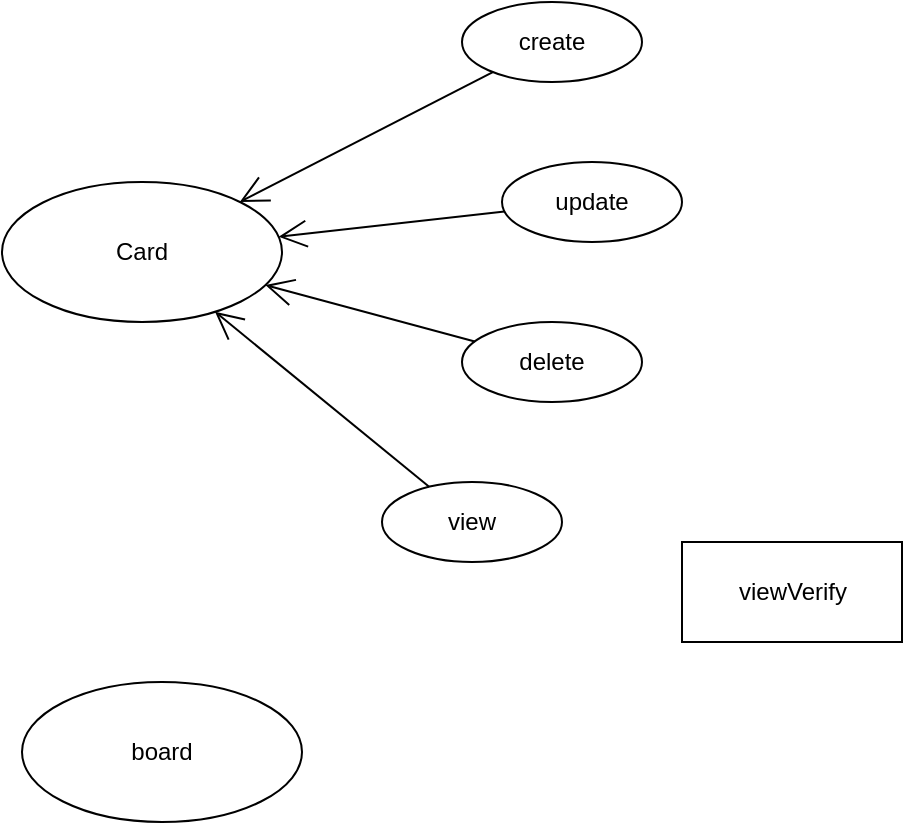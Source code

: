 <mxfile version="13.5.9" type="github">
  <diagram id="MPJT4lrM8RBFGehcGzrI" name="第 1 页">
    <mxGraphModel dx="1422" dy="805" grid="1" gridSize="10" guides="1" tooltips="1" connect="1" arrows="1" fold="1" page="1" pageScale="1" pageWidth="827" pageHeight="1169" math="0" shadow="0">
      <root>
        <mxCell id="0" />
        <mxCell id="1" parent="0" />
        <mxCell id="D558ar1qQZn3TUELk2UQ-4" value="Card" style="ellipse;whiteSpace=wrap;html=1;" parent="1" vertex="1">
          <mxGeometry x="60" y="290" width="140" height="70" as="geometry" />
        </mxCell>
        <mxCell id="D558ar1qQZn3TUELk2UQ-5" value="board" style="ellipse;whiteSpace=wrap;html=1;" parent="1" vertex="1">
          <mxGeometry x="70" y="540" width="140" height="70" as="geometry" />
        </mxCell>
        <mxCell id="D558ar1qQZn3TUELk2UQ-6" value="create" style="ellipse;whiteSpace=wrap;html=1;" parent="1" vertex="1">
          <mxGeometry x="290" y="200" width="90" height="40" as="geometry" />
        </mxCell>
        <mxCell id="D558ar1qQZn3TUELk2UQ-7" value="update" style="ellipse;whiteSpace=wrap;html=1;" parent="1" vertex="1">
          <mxGeometry x="310" y="280" width="90" height="40" as="geometry" />
        </mxCell>
        <mxCell id="D558ar1qQZn3TUELk2UQ-9" value="delete" style="ellipse;whiteSpace=wrap;html=1;" parent="1" vertex="1">
          <mxGeometry x="290" y="360" width="90" height="40" as="geometry" />
        </mxCell>
        <mxCell id="D558ar1qQZn3TUELk2UQ-11" value="view" style="ellipse;whiteSpace=wrap;html=1;" parent="1" vertex="1">
          <mxGeometry x="250" y="440" width="90" height="40" as="geometry" />
        </mxCell>
        <mxCell id="D558ar1qQZn3TUELk2UQ-12" value="" style="endArrow=open;endFill=1;endSize=12;html=1;" parent="1" source="D558ar1qQZn3TUELk2UQ-9" target="D558ar1qQZn3TUELk2UQ-4" edge="1">
          <mxGeometry width="160" relative="1" as="geometry">
            <mxPoint x="330" y="410" as="sourcePoint" />
            <mxPoint x="490" y="410" as="targetPoint" />
          </mxGeometry>
        </mxCell>
        <mxCell id="D558ar1qQZn3TUELk2UQ-13" value="" style="endArrow=open;endFill=1;endSize=12;html=1;" parent="1" source="D558ar1qQZn3TUELk2UQ-11" target="D558ar1qQZn3TUELk2UQ-4" edge="1">
          <mxGeometry width="160" relative="1" as="geometry">
            <mxPoint x="330" y="410" as="sourcePoint" />
            <mxPoint x="490" y="410" as="targetPoint" />
          </mxGeometry>
        </mxCell>
        <mxCell id="D558ar1qQZn3TUELk2UQ-14" value="" style="endArrow=open;endFill=1;endSize=12;html=1;" parent="1" source="D558ar1qQZn3TUELk2UQ-7" target="D558ar1qQZn3TUELk2UQ-4" edge="1">
          <mxGeometry width="160" relative="1" as="geometry">
            <mxPoint x="330" y="410" as="sourcePoint" />
            <mxPoint x="490" y="410" as="targetPoint" />
          </mxGeometry>
        </mxCell>
        <mxCell id="D558ar1qQZn3TUELk2UQ-15" value="" style="endArrow=open;endFill=1;endSize=12;html=1;" parent="1" source="D558ar1qQZn3TUELk2UQ-6" target="D558ar1qQZn3TUELk2UQ-4" edge="1">
          <mxGeometry width="160" relative="1" as="geometry">
            <mxPoint x="330" y="410" as="sourcePoint" />
            <mxPoint x="490" y="410" as="targetPoint" />
          </mxGeometry>
        </mxCell>
        <mxCell id="zAyNHzgrzTAikybFY9Nv-2" value="viewVerify" style="html=1;" vertex="1" parent="1">
          <mxGeometry x="400" y="470" width="110" height="50" as="geometry" />
        </mxCell>
      </root>
    </mxGraphModel>
  </diagram>
</mxfile>
